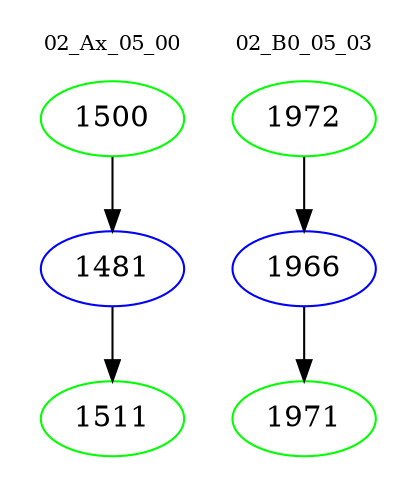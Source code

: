 digraph{
subgraph cluster_0 {
color = white
label = "02_Ax_05_00";
fontsize=10;
T0_1500 [label="1500", color="green"]
T0_1500 -> T0_1481 [color="black"]
T0_1481 [label="1481", color="blue"]
T0_1481 -> T0_1511 [color="black"]
T0_1511 [label="1511", color="green"]
}
subgraph cluster_1 {
color = white
label = "02_B0_05_03";
fontsize=10;
T1_1972 [label="1972", color="green"]
T1_1972 -> T1_1966 [color="black"]
T1_1966 [label="1966", color="blue"]
T1_1966 -> T1_1971 [color="black"]
T1_1971 [label="1971", color="green"]
}
}
